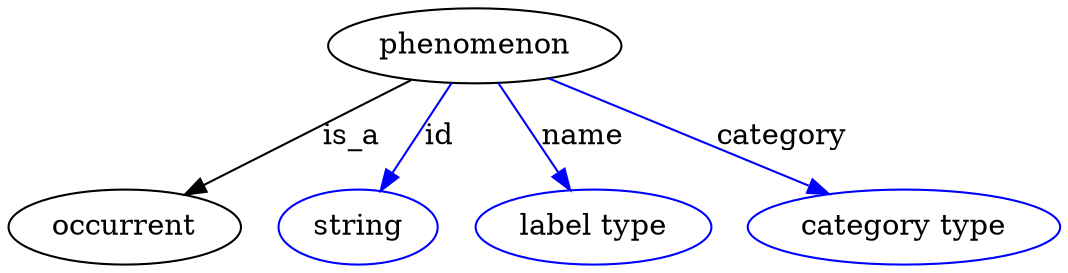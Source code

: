 digraph {
	graph [bb="0,0,411.69,123"];
	node [label="\N"];
	phenomenon	[height=0.5,
		label=phenomenon,
		pos="184.2,105",
		width=1.5707];
	occurrent	[height=0.5,
		pos="44.196,18",
		width=1.2277];
	phenomenon -> occurrent	[label=is_a,
		lp="134.2,61.5",
		pos="e,68.074,33.497 159.17,88.804 136.19,74.854 102.01,54.099 76.883,38.845"];
	id	[color=blue,
		height=0.5,
		label=string,
		pos="137.2,18",
		width=0.84854];
	phenomenon -> id	[color=blue,
		label=id,
		lp="169.7,61.5",
		pos="e,146.3,35.469 174.91,87.207 168.17,75.021 158.94,58.318 151.29,44.491",
		style=solid];
	name	[color=blue,
		height=0.5,
		label="label type",
		pos="231.2,18",
		width=1.2638];
	phenomenon -> name	[color=blue,
		label=name,
		lp="226.7,61.5",
		pos="e,221.93,35.758 193.48,87.207 200.18,75.099 209.34,58.533 216.95,44.759",
		style=solid];
	category	[color=blue,
		height=0.5,
		label="category type",
		pos="353.2,18",
		width=1.6249];
	phenomenon -> category	[color=blue,
		label=category,
		lp="302.7,61.5",
		pos="e,323.96,33.706 213.25,89.388 241.3,75.279 283.95,53.827 314.79,38.315",
		style=solid];
}
